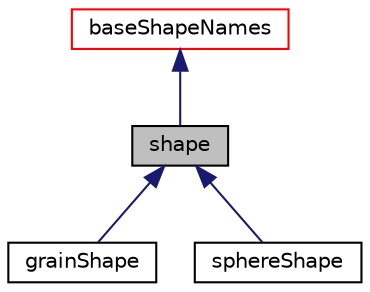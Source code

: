 digraph "shape"
{
 // LATEX_PDF_SIZE
  edge [fontname="Helvetica",fontsize="10",labelfontname="Helvetica",labelfontsize="10"];
  node [fontname="Helvetica",fontsize="10",shape=record];
  Node1 [label="shape",height=0.2,width=0.4,color="black", fillcolor="grey75", style="filled", fontcolor="black",tooltip=" "];
  Node2 -> Node1 [dir="back",color="midnightblue",fontsize="10",style="solid",fontname="Helvetica"];
  Node2 [label="baseShapeNames",height=0.2,width=0.4,color="red", fillcolor="white", style="filled",URL="$classpFlow_1_1baseShapeNames.html",tooltip=" "];
  Node1 -> Node9 [dir="back",color="midnightblue",fontsize="10",style="solid",fontname="Helvetica"];
  Node9 [label="grainShape",height=0.2,width=0.4,color="black", fillcolor="white", style="filled",URL="$classpFlow_1_1grainShape.html",tooltip=" "];
  Node1 -> Node10 [dir="back",color="midnightblue",fontsize="10",style="solid",fontname="Helvetica"];
  Node10 [label="sphereShape",height=0.2,width=0.4,color="black", fillcolor="white", style="filled",URL="$classpFlow_1_1sphereShape.html",tooltip=" "];
}
